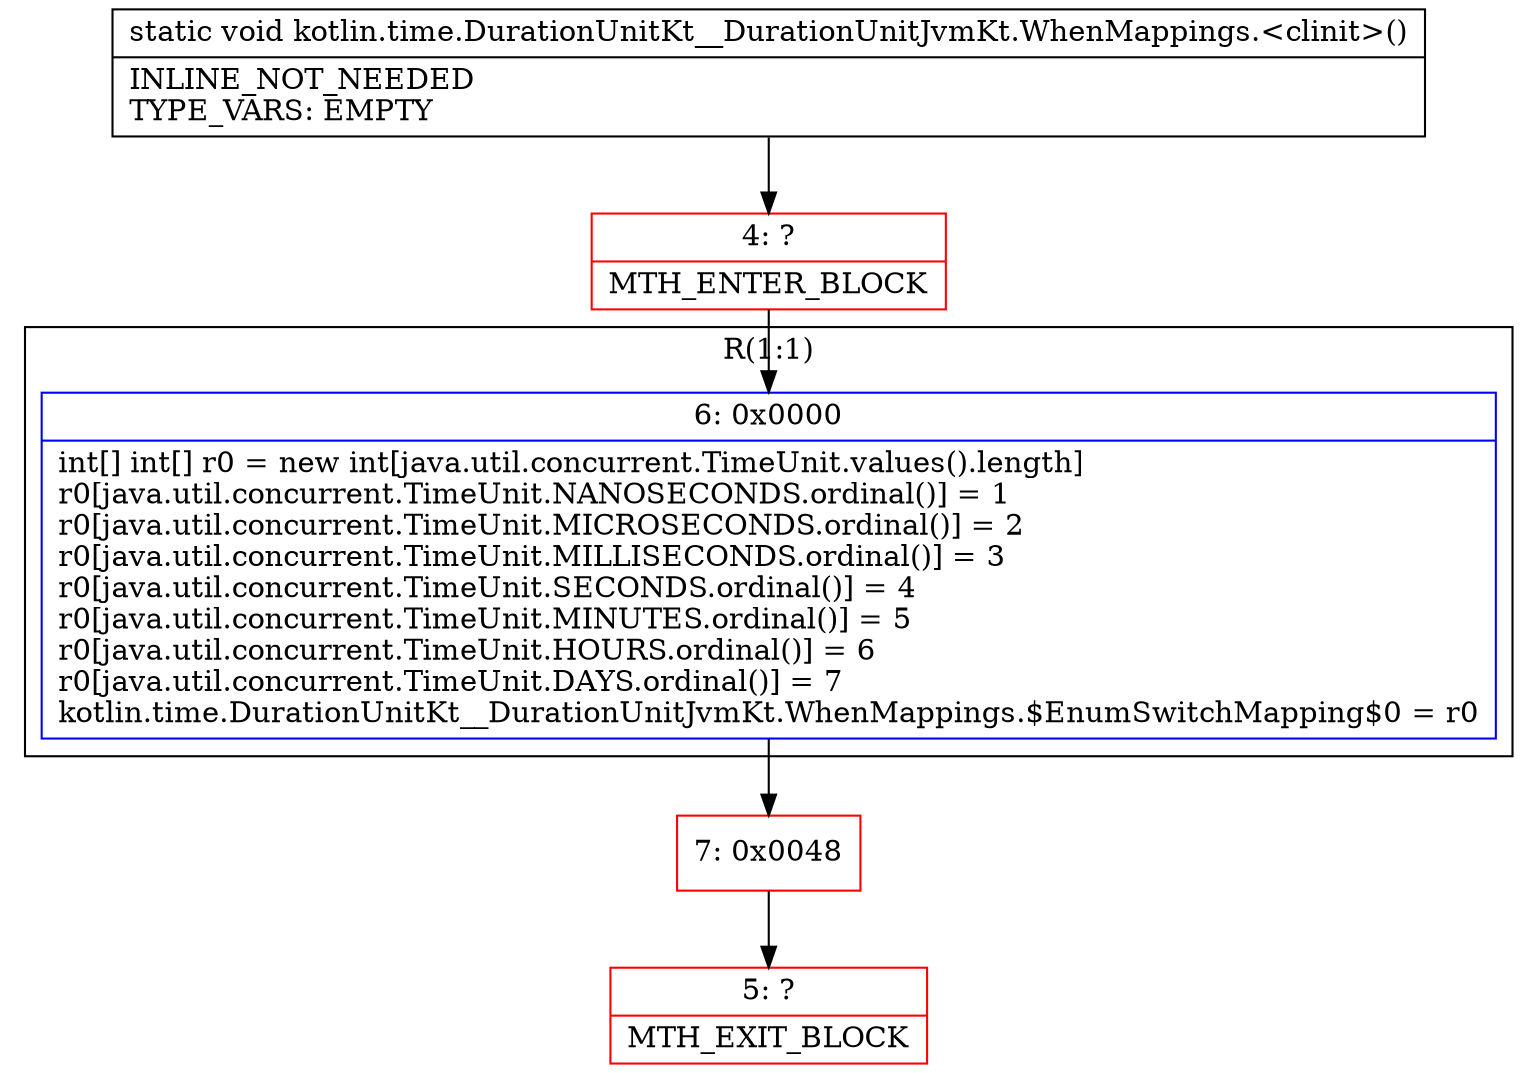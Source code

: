 digraph "CFG forkotlin.time.DurationUnitKt__DurationUnitJvmKt.WhenMappings.\<clinit\>()V" {
subgraph cluster_Region_2008974703 {
label = "R(1:1)";
node [shape=record,color=blue];
Node_6 [shape=record,label="{6\:\ 0x0000|int[] int[] r0 = new int[java.util.concurrent.TimeUnit.values().length]\lr0[java.util.concurrent.TimeUnit.NANOSECONDS.ordinal()] = 1\lr0[java.util.concurrent.TimeUnit.MICROSECONDS.ordinal()] = 2\lr0[java.util.concurrent.TimeUnit.MILLISECONDS.ordinal()] = 3\lr0[java.util.concurrent.TimeUnit.SECONDS.ordinal()] = 4\lr0[java.util.concurrent.TimeUnit.MINUTES.ordinal()] = 5\lr0[java.util.concurrent.TimeUnit.HOURS.ordinal()] = 6\lr0[java.util.concurrent.TimeUnit.DAYS.ordinal()] = 7\lkotlin.time.DurationUnitKt__DurationUnitJvmKt.WhenMappings.$EnumSwitchMapping$0 = r0\l}"];
}
Node_4 [shape=record,color=red,label="{4\:\ ?|MTH_ENTER_BLOCK\l}"];
Node_7 [shape=record,color=red,label="{7\:\ 0x0048}"];
Node_5 [shape=record,color=red,label="{5\:\ ?|MTH_EXIT_BLOCK\l}"];
MethodNode[shape=record,label="{static void kotlin.time.DurationUnitKt__DurationUnitJvmKt.WhenMappings.\<clinit\>()  | INLINE_NOT_NEEDED\lTYPE_VARS: EMPTY\l}"];
MethodNode -> Node_4;Node_6 -> Node_7;
Node_4 -> Node_6;
Node_7 -> Node_5;
}

